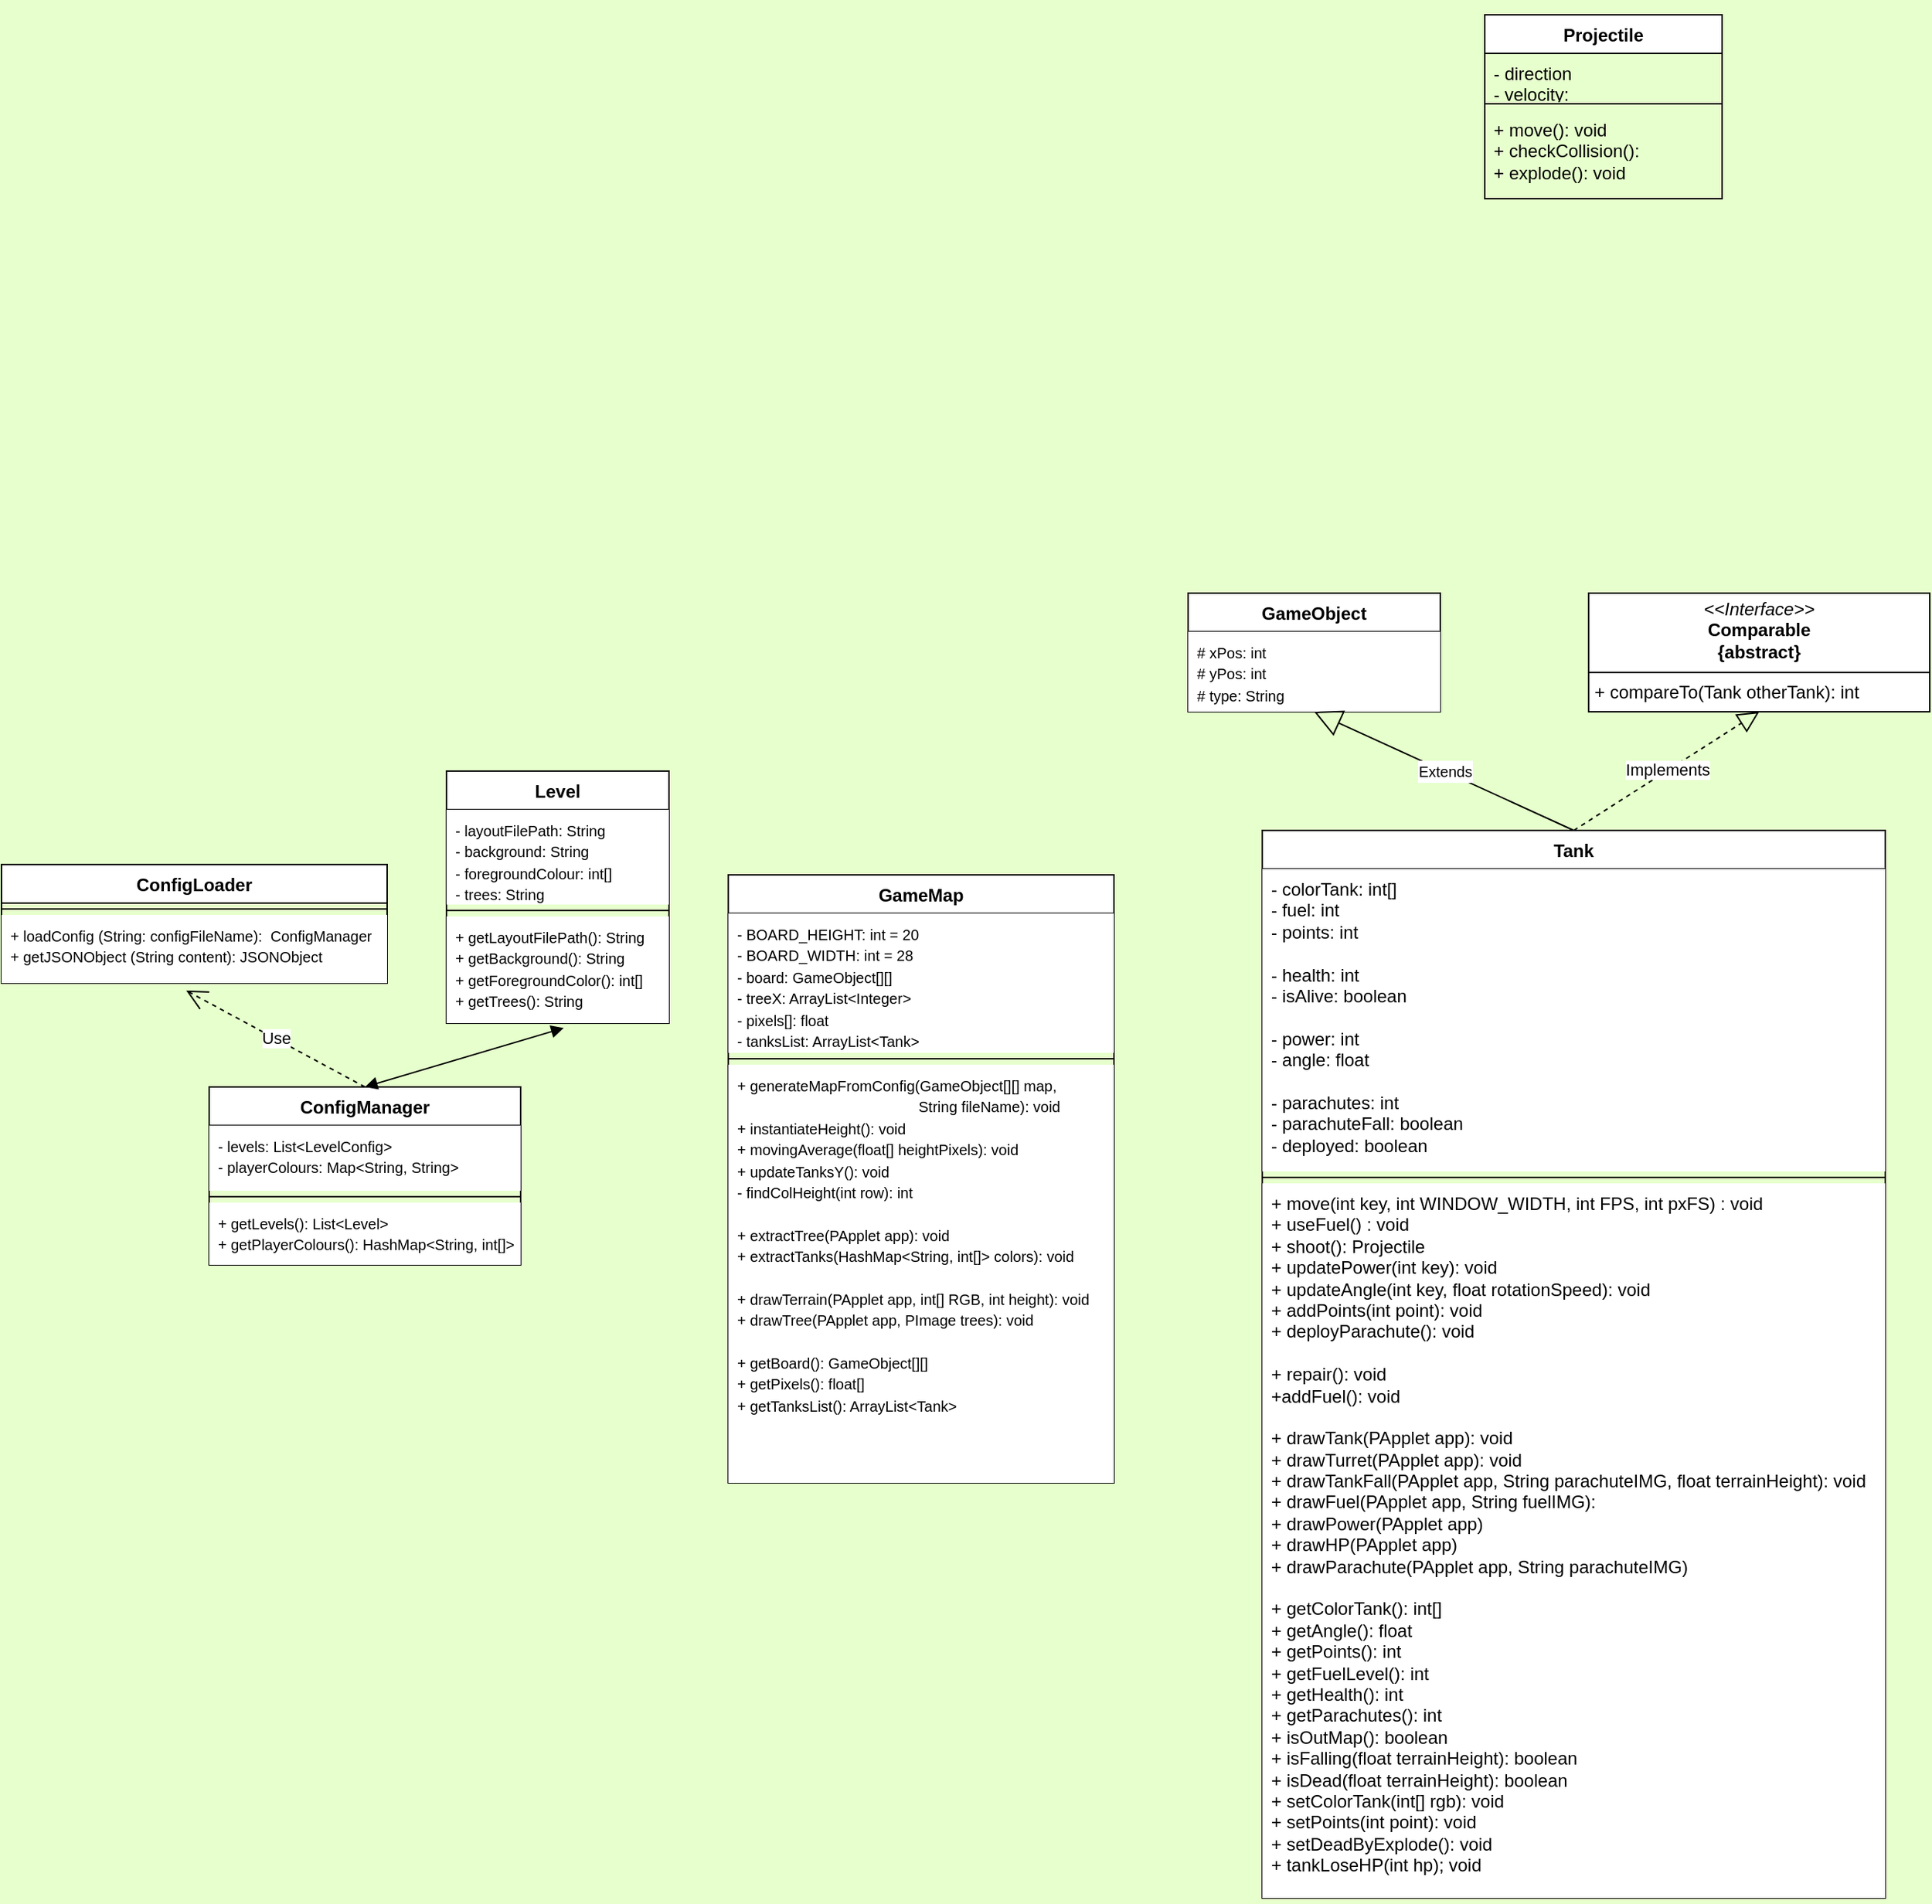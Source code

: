 <mxfile version="24.3.1" type="github">
  <diagram name="Page-1" id="6133507b-19e7-1e82-6fc7-422aa6c4b21f">
    <mxGraphModel dx="3542" dy="2300" grid="1" gridSize="10" guides="1" tooltips="1" connect="1" arrows="1" fold="1" page="1" pageScale="1" pageWidth="1100" pageHeight="850" background="#E6FFCC" math="0" shadow="0">
      <root>
        <mxCell id="0" />
        <mxCell id="1" parent="0" />
        <mxCell id="UTHU-1M57-vCMUskgQRw-25" value="Tank" style="swimlane;fontStyle=1;align=center;verticalAlign=top;childLayout=stackLayout;horizontal=1;startSize=26;horizontalStack=0;resizeParent=1;resizeParentMax=0;resizeLast=0;collapsible=1;marginBottom=0;whiteSpace=wrap;html=1;" parent="1" vertex="1">
          <mxGeometry x="820" y="380" width="420" height="720" as="geometry" />
        </mxCell>
        <mxCell id="UTHU-1M57-vCMUskgQRw-26" value="&lt;div&gt;- colorTank: int[]&lt;/div&gt;&lt;div&gt;- fuel: int&lt;/div&gt;&lt;div&gt;- points: int&lt;/div&gt;&lt;div&gt;&lt;br&gt;&lt;/div&gt;&lt;div&gt;- health: int&lt;/div&gt;&lt;div&gt;- isAlive: boolean&lt;/div&gt;&lt;div&gt;&lt;br&gt;&lt;/div&gt;&lt;div&gt;- power: int&lt;/div&gt;&lt;div&gt;- angle: float&lt;/div&gt;&lt;div&gt;&lt;br&gt;&lt;/div&gt;&lt;div&gt;- parachutes: int&lt;/div&gt;&lt;div&gt;- parachuteFall: boolean&lt;/div&gt;&lt;div&gt;- deployed: boolean&lt;/div&gt;" style="text;strokeColor=none;fillColor=default;align=left;verticalAlign=top;spacingLeft=4;spacingRight=4;overflow=hidden;rotatable=0;points=[[0,0.5],[1,0.5]];portConstraint=eastwest;whiteSpace=wrap;html=1;" parent="UTHU-1M57-vCMUskgQRw-25" vertex="1">
          <mxGeometry y="26" width="420" height="204" as="geometry" />
        </mxCell>
        <mxCell id="UTHU-1M57-vCMUskgQRw-27" value="" style="line;strokeWidth=1;fillColor=none;align=left;verticalAlign=middle;spacingTop=-1;spacingLeft=3;spacingRight=3;rotatable=0;labelPosition=right;points=[];portConstraint=eastwest;strokeColor=inherit;" parent="UTHU-1M57-vCMUskgQRw-25" vertex="1">
          <mxGeometry y="230" width="420" height="8" as="geometry" />
        </mxCell>
        <mxCell id="UTHU-1M57-vCMUskgQRw-28" value="&lt;font style=&quot;font-size: 12px;&quot;&gt;+ &lt;font style=&quot;&quot;&gt;move(int key,&amp;nbsp;&lt;/font&gt;&lt;/font&gt;&lt;span style=&quot;background-color: initial;&quot;&gt;int WINDOW_WIDTH,&amp;nbsp;&lt;/span&gt;&lt;span style=&quot;background-color: initial;&quot;&gt;int FPS,&amp;nbsp;&lt;/span&gt;&lt;span style=&quot;background-color: initial;&quot;&gt;int pxFS) : void&lt;/span&gt;&lt;div&gt;&lt;div&gt;+ useFuel() : void&lt;/div&gt;&lt;div&gt;+ shoot(): Projectile&lt;/div&gt;&lt;div&gt;&lt;div&gt;+ updatePower(int key): void&lt;/div&gt;&lt;/div&gt;&lt;div&gt;+ updateAngle(int key,&amp;nbsp;&lt;span style=&quot;background-color: initial;&quot;&gt;float rotationSpeed): void&lt;/span&gt;&lt;/div&gt;&lt;div&gt;+ addPoints(int point): void&lt;/div&gt;&lt;div&gt;+ deployParachute(): void&lt;/div&gt;&lt;div&gt;&lt;br&gt;&lt;/div&gt;&lt;div&gt;+ repair(): void&lt;/div&gt;&lt;div&gt;+addFuel(): void&lt;/div&gt;&lt;div&gt;&lt;br&gt;&lt;/div&gt;&lt;div&gt;+ drawTank(PApplet app): void&lt;/div&gt;&lt;/div&gt;&lt;div&gt;+ drawTurret(PApplet app): void&lt;/div&gt;&lt;div&gt;+ drawTankFall(PApplet app,&amp;nbsp;&lt;span style=&quot;background-color: initial;&quot;&gt;String parachuteIMG,&amp;nbsp;&lt;/span&gt;&lt;span style=&quot;background-color: initial;&quot;&gt;float terrainHeight): void&lt;/span&gt;&lt;/div&gt;&lt;div&gt;+ drawFuel(PApplet app,&amp;nbsp;&lt;span style=&quot;background-color: initial;&quot;&gt;String fuelIMG):&amp;nbsp;&lt;/span&gt;&lt;/div&gt;&lt;div&gt;+ drawPower(PApplet app)&lt;/div&gt;&lt;div&gt;+ drawHP(PApplet app)&lt;/div&gt;&lt;div&gt;+ drawParachute(PApplet app, String&amp;nbsp;&lt;span style=&quot;background-color: initial;&quot;&gt;parachuteIMG&lt;/span&gt;&lt;span style=&quot;background-color: initial;&quot;&gt;)&lt;/span&gt;&lt;/div&gt;&lt;div&gt;&lt;br&gt;&lt;/div&gt;&lt;div&gt;+ getColorTank(): int[]&lt;/div&gt;&lt;div&gt;+ getAngle(): float&lt;/div&gt;&lt;div&gt;+ getPoints(): int&lt;/div&gt;&lt;div&gt;+ getFuelLevel(): int&lt;/div&gt;&lt;div&gt;+ getHealth(): int&lt;/div&gt;&lt;div&gt;+ getParachutes(): int&lt;/div&gt;&lt;div&gt;+ isOutMap(): boolean&lt;/div&gt;&lt;div&gt;+ isFalling(float terrainHeight): boolean&lt;/div&gt;&lt;div&gt;+ isDead(&lt;span style=&quot;background-color: initial;&quot;&gt;float terrainHeight&lt;/span&gt;&lt;span style=&quot;background-color: initial;&quot;&gt;): boolean&lt;/span&gt;&lt;/div&gt;&lt;div&gt;+ setColorTank(int[] rgb): void&lt;/div&gt;&lt;div&gt;+ setPoints(int point): void&lt;/div&gt;&lt;div&gt;+ setDeadByExplode(): void&lt;/div&gt;&lt;div&gt;+ tankLoseHP(int hp); void&lt;/div&gt;&lt;div&gt;&lt;br&gt;&lt;/div&gt;" style="text;strokeColor=none;fillColor=default;align=left;verticalAlign=top;spacingLeft=4;spacingRight=4;overflow=hidden;rotatable=0;points=[[0,0.5],[1,0.5]];portConstraint=eastwest;whiteSpace=wrap;html=1;" parent="UTHU-1M57-vCMUskgQRw-25" vertex="1">
          <mxGeometry y="238" width="420" height="482" as="geometry" />
        </mxCell>
        <mxCell id="UTHU-1M57-vCMUskgQRw-30" value="ConfigManager" style="swimlane;fontStyle=1;align=center;verticalAlign=top;childLayout=stackLayout;horizontal=1;startSize=26;horizontalStack=0;resizeParent=1;resizeParentMax=0;resizeLast=0;collapsible=1;marginBottom=0;whiteSpace=wrap;html=1;" parent="1" vertex="1">
          <mxGeometry x="110" y="553" width="210" height="120" as="geometry" />
        </mxCell>
        <mxCell id="UTHU-1M57-vCMUskgQRw-31" value="&lt;font style=&quot;font-size: 10px;&quot;&gt;- levels: List&amp;lt;LevelConfig&amp;gt;&lt;/font&gt;&lt;div&gt;&lt;font style=&quot;font-size: 10px;&quot;&gt;- playerColours: Map&amp;lt;String, String&amp;gt;&lt;/font&gt;&lt;/div&gt;" style="text;strokeColor=none;fillColor=default;align=left;verticalAlign=top;spacingLeft=4;spacingRight=4;overflow=hidden;rotatable=0;points=[[0,0.5],[1,0.5]];portConstraint=eastwest;whiteSpace=wrap;html=1;" parent="UTHU-1M57-vCMUskgQRw-30" vertex="1">
          <mxGeometry y="26" width="210" height="44" as="geometry" />
        </mxCell>
        <mxCell id="UTHU-1M57-vCMUskgQRw-32" value="" style="line;strokeWidth=1;fillColor=none;align=left;verticalAlign=middle;spacingTop=-1;spacingLeft=3;spacingRight=3;rotatable=0;labelPosition=right;points=[];portConstraint=eastwest;strokeColor=inherit;" parent="UTHU-1M57-vCMUskgQRw-30" vertex="1">
          <mxGeometry y="70" width="210" height="8" as="geometry" />
        </mxCell>
        <mxCell id="UTHU-1M57-vCMUskgQRw-33" value="&lt;font style=&quot;font-size: 10px;&quot;&gt;+ getLevels(): List&amp;lt;Level&amp;gt;&lt;/font&gt;&lt;div&gt;&lt;font style=&quot;font-size: 10px;&quot;&gt;+ getPlayerColours(): HashMap&amp;lt;String, int[]&amp;gt;&lt;/font&gt;&lt;/div&gt;" style="text;strokeColor=none;fillColor=default;align=left;verticalAlign=top;spacingLeft=4;spacingRight=4;overflow=hidden;rotatable=0;points=[[0,0.5],[1,0.5]];portConstraint=eastwest;whiteSpace=wrap;html=1;" parent="UTHU-1M57-vCMUskgQRw-30" vertex="1">
          <mxGeometry y="78" width="210" height="42" as="geometry" />
        </mxCell>
        <mxCell id="UTHU-1M57-vCMUskgQRw-36" value="Level" style="swimlane;fontStyle=1;align=center;verticalAlign=top;childLayout=stackLayout;horizontal=1;startSize=26;horizontalStack=0;resizeParent=1;resizeParentMax=0;resizeLast=0;collapsible=1;marginBottom=0;whiteSpace=wrap;html=1;" parent="1" vertex="1">
          <mxGeometry x="270" y="340" width="150" height="170" as="geometry" />
        </mxCell>
        <mxCell id="UTHU-1M57-vCMUskgQRw-37" value="&lt;div&gt;&lt;font style=&quot;font-size: 10px;&quot;&gt;- layoutFilePath:&amp;nbsp;&lt;/font&gt;&lt;span style=&quot;font-size: 10px;&quot;&gt;String&lt;/span&gt;&lt;br&gt;&lt;/div&gt;&lt;div&gt;&lt;span style=&quot;background-color: initial;&quot;&gt;&lt;font style=&quot;font-size: 10px;&quot;&gt;- background:&amp;nbsp;&lt;/font&gt;&lt;/span&gt;&lt;span style=&quot;font-size: 10px;&quot;&gt;String&amp;nbsp;&lt;/span&gt;&lt;div&gt;&lt;font style=&quot;font-size: 10px;&quot;&gt;- foregroundColour: int[]&lt;/font&gt;&lt;/div&gt;&lt;div&gt;&lt;font style=&quot;font-size: 10px;&quot;&gt;- trees:&amp;nbsp;&lt;/font&gt;&lt;span style=&quot;font-size: 10px; background-color: initial;&quot;&gt;String&lt;/span&gt;&lt;/div&gt;&lt;/div&gt;" style="text;strokeColor=none;fillColor=default;align=left;verticalAlign=top;spacingLeft=4;spacingRight=4;overflow=hidden;rotatable=0;points=[[0,0.5],[1,0.5]];portConstraint=eastwest;whiteSpace=wrap;html=1;" parent="UTHU-1M57-vCMUskgQRw-36" vertex="1">
          <mxGeometry y="26" width="150" height="64" as="geometry" />
        </mxCell>
        <mxCell id="UTHU-1M57-vCMUskgQRw-38" value="" style="line;strokeWidth=1;fillColor=none;align=left;verticalAlign=middle;spacingTop=-1;spacingLeft=3;spacingRight=3;rotatable=0;labelPosition=right;points=[];portConstraint=eastwest;strokeColor=inherit;" parent="UTHU-1M57-vCMUskgQRw-36" vertex="1">
          <mxGeometry y="90" width="150" height="8" as="geometry" />
        </mxCell>
        <mxCell id="UTHU-1M57-vCMUskgQRw-39" value="&lt;font size=&quot;1&quot;&gt;+ getLayoutFilePath(): String&lt;/font&gt;&lt;div&gt;&lt;font size=&quot;1&quot;&gt;+ getBackground(): String&lt;/font&gt;&lt;/div&gt;&lt;div&gt;&lt;font size=&quot;1&quot;&gt;+ getForegroundColor(): int[]&lt;/font&gt;&lt;/div&gt;&lt;div&gt;&lt;font size=&quot;1&quot;&gt;+ getTrees(): String&lt;/font&gt;&lt;/div&gt;" style="text;strokeColor=none;fillColor=default;align=left;verticalAlign=top;spacingLeft=4;spacingRight=4;overflow=hidden;rotatable=0;points=[[0,0.5],[1,0.5]];portConstraint=eastwest;whiteSpace=wrap;html=1;" parent="UTHU-1M57-vCMUskgQRw-36" vertex="1">
          <mxGeometry y="98" width="150" height="72" as="geometry" />
        </mxCell>
        <mxCell id="UTHU-1M57-vCMUskgQRw-44" value="Projectile" style="swimlane;fontStyle=1;align=center;verticalAlign=top;childLayout=stackLayout;horizontal=1;startSize=26;horizontalStack=0;resizeParent=1;resizeParentMax=0;resizeLast=0;collapsible=1;marginBottom=0;whiteSpace=wrap;html=1;" parent="1" vertex="1">
          <mxGeometry x="970" y="-170" width="160" height="124" as="geometry" />
        </mxCell>
        <mxCell id="UTHU-1M57-vCMUskgQRw-45" value="&lt;div&gt;&lt;span style=&quot;background-color: initial;&quot;&gt;- direction&lt;/span&gt;&lt;/div&gt;&lt;div&gt;&lt;span style=&quot;background-color: initial;&quot;&gt;- velocity:&lt;/span&gt;&lt;br&gt;&lt;/div&gt;&lt;div&gt;&lt;br&gt;&lt;/div&gt;" style="text;strokeColor=none;fillColor=none;align=left;verticalAlign=top;spacingLeft=4;spacingRight=4;overflow=hidden;rotatable=0;points=[[0,0.5],[1,0.5]];portConstraint=eastwest;whiteSpace=wrap;html=1;" parent="UTHU-1M57-vCMUskgQRw-44" vertex="1">
          <mxGeometry y="26" width="160" height="30" as="geometry" />
        </mxCell>
        <mxCell id="UTHU-1M57-vCMUskgQRw-46" value="" style="line;strokeWidth=1;fillColor=none;align=left;verticalAlign=middle;spacingTop=-1;spacingLeft=3;spacingRight=3;rotatable=0;labelPosition=right;points=[];portConstraint=eastwest;strokeColor=inherit;" parent="UTHU-1M57-vCMUskgQRw-44" vertex="1">
          <mxGeometry y="56" width="160" height="8" as="geometry" />
        </mxCell>
        <mxCell id="UTHU-1M57-vCMUskgQRw-47" value="+ move(): void&lt;div&gt;+ checkCollision():&lt;/div&gt;&lt;div&gt;+ explode(): void&lt;/div&gt;" style="text;strokeColor=none;fillColor=none;align=left;verticalAlign=top;spacingLeft=4;spacingRight=4;overflow=hidden;rotatable=0;points=[[0,0.5],[1,0.5]];portConstraint=eastwest;whiteSpace=wrap;html=1;" parent="UTHU-1M57-vCMUskgQRw-44" vertex="1">
          <mxGeometry y="64" width="160" height="60" as="geometry" />
        </mxCell>
        <mxCell id="UTHU-1M57-vCMUskgQRw-48" value="GameMap" style="swimlane;fontStyle=1;align=center;verticalAlign=top;childLayout=stackLayout;horizontal=1;startSize=26;horizontalStack=0;resizeParent=1;resizeParentMax=0;resizeLast=0;collapsible=1;marginBottom=0;whiteSpace=wrap;html=1;" parent="1" vertex="1">
          <mxGeometry x="460" y="410" width="260" height="410" as="geometry" />
        </mxCell>
        <mxCell id="UTHU-1M57-vCMUskgQRw-49" value="&lt;div&gt;&lt;font style=&quot;font-size: 10px;&quot;&gt;- BOARD_HEIGHT: int = 20&lt;/font&gt;&lt;/div&gt;&lt;div&gt;&lt;font style=&quot;font-size: 10px;&quot;&gt;- BOARD_WIDTH: int = 28&lt;/font&gt;&lt;/div&gt;&lt;font style=&quot;font-size: 10px;&quot;&gt;- board: GameObject[][]&lt;/font&gt;&lt;div&gt;&lt;font style=&quot;font-size: 10px;&quot;&gt;- treeX: ArrayList&amp;lt;Integer&amp;gt;&lt;/font&gt;&lt;/div&gt;&lt;div&gt;&lt;font style=&quot;font-size: 10px;&quot;&gt;- pixels[]: float&lt;/font&gt;&lt;/div&gt;&lt;div&gt;&lt;font style=&quot;font-size: 10px;&quot;&gt;- tanksList: ArrayList&amp;lt;Tank&amp;gt;&lt;/font&gt;&lt;/div&gt;" style="text;strokeColor=none;fillColor=default;align=left;verticalAlign=top;spacingLeft=4;spacingRight=4;overflow=hidden;rotatable=0;points=[[0,0.5],[1,0.5]];portConstraint=eastwest;whiteSpace=wrap;html=1;" parent="UTHU-1M57-vCMUskgQRw-48" vertex="1">
          <mxGeometry y="26" width="260" height="94" as="geometry" />
        </mxCell>
        <mxCell id="UTHU-1M57-vCMUskgQRw-50" value="" style="line;strokeWidth=1;fillColor=none;align=left;verticalAlign=middle;spacingTop=-1;spacingLeft=3;spacingRight=3;rotatable=0;labelPosition=right;points=[];portConstraint=eastwest;strokeColor=inherit;" parent="UTHU-1M57-vCMUskgQRw-48" vertex="1">
          <mxGeometry y="120" width="260" height="8" as="geometry" />
        </mxCell>
        <mxCell id="UTHU-1M57-vCMUskgQRw-51" value="&lt;font style=&quot;font-size: 10px;&quot;&gt;+ generateMapFromConfig&lt;/font&gt;&lt;span style=&quot;font-size: 10px; background-color: initial;&quot;&gt;(GameObject[][] map,&amp;nbsp;&lt;/span&gt;&lt;div&gt;&lt;span style=&quot;font-size: 10px; background-color: initial;&quot;&gt;&lt;span style=&quot;white-space: pre;&quot;&gt;&#x9;&lt;span style=&quot;white-space: pre;&quot;&gt;&#x9;&lt;span style=&quot;white-space: pre;&quot;&gt;&#x9;&lt;span style=&quot;white-space: pre;&quot;&gt;&#x9;&lt;span style=&quot;white-space: pre;&quot;&gt;&#x9;    &lt;/span&gt;&lt;/span&gt;&lt;/span&gt;&lt;/span&gt;&lt;/span&gt;String fileName): void&lt;/span&gt;&lt;/div&gt;&lt;div&gt;&lt;font size=&quot;1&quot;&gt;+ instantiateHeight(): void&lt;br&gt;&lt;/font&gt;&lt;div&gt;&lt;div&gt;&lt;font style=&quot;font-size: 10px;&quot;&gt;+ movingAverage(float[] heightPixels): void&lt;/font&gt;&lt;div&gt;&lt;span style=&quot;font-size: x-small;&quot;&gt;+ updateTanksY(): void&lt;/span&gt;&lt;br&gt;&lt;/div&gt;&lt;/div&gt;&lt;/div&gt;&lt;div&gt;&lt;div&gt;&lt;span style=&quot;font-size: x-small;&quot;&gt;- findColHeight(int row): int&lt;/span&gt;&lt;/div&gt;&lt;/div&gt;&lt;div&gt;&lt;br&gt;&lt;/div&gt;&lt;div&gt;&lt;font style=&quot;font-size: 10px;&quot;&gt;+ extractTree(PApplet app): void&lt;/font&gt;&lt;/div&gt;&lt;/div&gt;&lt;div&gt;&lt;font style=&quot;font-size: 10px;&quot;&gt;+ extractTanks(HashMap&amp;lt;String, int[]&amp;gt; colors): void&lt;/font&gt;&lt;/div&gt;&lt;div&gt;&lt;font style=&quot;font-size: 10px;&quot;&gt;&lt;br&gt;&lt;/font&gt;&lt;/div&gt;&lt;div&gt;&lt;font style=&quot;font-size: 10px;&quot;&gt;+ drawTerrain(PApplet app, int[] RGB, int height): void&lt;/font&gt;&lt;/div&gt;&lt;div&gt;&lt;font style=&quot;font-size: 10px;&quot;&gt;+ drawTree(PApplet app, PImage trees): void&lt;/font&gt;&lt;/div&gt;&lt;div&gt;&lt;font style=&quot;font-size: 10px;&quot;&gt;&lt;br&gt;&lt;/font&gt;&lt;/div&gt;&lt;div&gt;&lt;font style=&quot;font-size: 10px;&quot;&gt;+ getBoard(): GameObject[][]&lt;/font&gt;&lt;/div&gt;&lt;div&gt;&lt;font style=&quot;font-size: 10px;&quot;&gt;+ getPixels(): float[]&lt;/font&gt;&lt;/div&gt;&lt;div&gt;&lt;font style=&quot;font-size: 10px;&quot;&gt;+ getTanksList(): ArrayList&amp;lt;Tank&amp;gt;&lt;/font&gt;&lt;/div&gt;" style="text;strokeColor=none;fillColor=default;align=left;verticalAlign=top;spacingLeft=4;spacingRight=4;overflow=hidden;rotatable=0;points=[[0,0.5],[1,0.5]];portConstraint=eastwest;whiteSpace=wrap;html=1;" parent="UTHU-1M57-vCMUskgQRw-48" vertex="1">
          <mxGeometry y="128" width="260" height="282" as="geometry" />
        </mxCell>
        <mxCell id="vv2smBv1t-94EoNuKPWK-1" value="ConfigLoader" style="swimlane;fontStyle=1;align=center;verticalAlign=top;childLayout=stackLayout;horizontal=1;startSize=26;horizontalStack=0;resizeParent=1;resizeParentMax=0;resizeLast=0;collapsible=1;marginBottom=0;whiteSpace=wrap;html=1;" parent="1" vertex="1">
          <mxGeometry x="-30" y="403" width="260" height="80" as="geometry" />
        </mxCell>
        <mxCell id="vv2smBv1t-94EoNuKPWK-3" value="" style="line;strokeWidth=1;fillColor=none;align=left;verticalAlign=middle;spacingTop=-1;spacingLeft=3;spacingRight=3;rotatable=0;labelPosition=right;points=[];portConstraint=eastwest;strokeColor=inherit;" parent="vv2smBv1t-94EoNuKPWK-1" vertex="1">
          <mxGeometry y="26" width="260" height="8" as="geometry" />
        </mxCell>
        <mxCell id="vv2smBv1t-94EoNuKPWK-4" value="&lt;font style=&quot;font-size: 10px;&quot;&gt;+ loadConfig (String: configFileName): &amp;nbsp;ConfigManager&lt;/font&gt;&lt;div&gt;&lt;font style=&quot;font-size: 10px;&quot;&gt;+ getJSONObject (String content): JSONObject&lt;/font&gt;&lt;/div&gt;" style="text;strokeColor=none;fillColor=default;align=left;verticalAlign=top;spacingLeft=4;spacingRight=4;overflow=hidden;rotatable=0;points=[[0,0.5],[1,0.5]];portConstraint=eastwest;whiteSpace=wrap;html=1;" parent="vv2smBv1t-94EoNuKPWK-1" vertex="1">
          <mxGeometry y="34" width="260" height="46" as="geometry" />
        </mxCell>
        <mxCell id="vv2smBv1t-94EoNuKPWK-6" value="Use" style="endArrow=open;endSize=12;dashed=1;html=1;rounded=0;exitX=0.5;exitY=0;exitDx=0;exitDy=0;entryX=0.479;entryY=1.109;entryDx=0;entryDy=0;entryPerimeter=0;" parent="1" source="UTHU-1M57-vCMUskgQRw-30" target="vv2smBv1t-94EoNuKPWK-4" edge="1">
          <mxGeometry width="160" relative="1" as="geometry">
            <mxPoint x="230" y="519" as="sourcePoint" />
            <mxPoint x="200" y="439" as="targetPoint" />
          </mxGeometry>
        </mxCell>
        <mxCell id="vv2smBv1t-94EoNuKPWK-7" value="" style="endArrow=block;startArrow=block;endFill=1;startFill=1;html=1;rounded=0;exitX=0.5;exitY=0;exitDx=0;exitDy=0;entryX=0.527;entryY=1.045;entryDx=0;entryDy=0;entryPerimeter=0;" parent="1" source="UTHU-1M57-vCMUskgQRw-30" target="UTHU-1M57-vCMUskgQRw-39" edge="1">
          <mxGeometry width="160" relative="1" as="geometry">
            <mxPoint x="230" y="509" as="sourcePoint" />
            <mxPoint x="350" y="509" as="targetPoint" />
          </mxGeometry>
        </mxCell>
        <mxCell id="vv2smBv1t-94EoNuKPWK-23" value="GameObject" style="swimlane;fontStyle=1;align=center;verticalAlign=top;childLayout=stackLayout;horizontal=1;startSize=26;horizontalStack=0;resizeParent=1;resizeParentMax=0;resizeLast=0;collapsible=1;marginBottom=0;whiteSpace=wrap;html=1;" parent="1" vertex="1">
          <mxGeometry x="770" y="220" width="170" height="80" as="geometry" />
        </mxCell>
        <mxCell id="vv2smBv1t-94EoNuKPWK-24" value="&lt;font style=&quot;font-size: 10px;&quot;&gt;# xPos: int&lt;/font&gt;&lt;div&gt;&lt;font style=&quot;font-size: 10px;&quot;&gt;# yPos: int&lt;/font&gt;&lt;/div&gt;&lt;div&gt;&lt;font style=&quot;font-size: 10px;&quot;&gt;# type: String&lt;/font&gt;&lt;/div&gt;" style="text;strokeColor=none;fillColor=default;align=left;verticalAlign=top;spacingLeft=4;spacingRight=4;overflow=hidden;rotatable=0;points=[[0,0.5],[1,0.5]];portConstraint=eastwest;whiteSpace=wrap;html=1;" parent="vv2smBv1t-94EoNuKPWK-23" vertex="1">
          <mxGeometry y="26" width="170" height="54" as="geometry" />
        </mxCell>
        <mxCell id="OTiGFBfn2zHBZvvq7VCK-6" value="&lt;font style=&quot;font-size: 10px;&quot;&gt;Extends&lt;/font&gt;" style="endArrow=block;endSize=16;endFill=0;html=1;rounded=0;fontSize=12;curved=1;exitX=0.5;exitY=0;exitDx=0;exitDy=0;entryX=0.5;entryY=1;entryDx=0;entryDy=0;" parent="1" source="UTHU-1M57-vCMUskgQRw-25" target="vv2smBv1t-94EoNuKPWK-23" edge="1">
          <mxGeometry width="160" relative="1" as="geometry">
            <mxPoint x="1049.5" y="348" as="sourcePoint" />
            <mxPoint x="1049.5" y="288" as="targetPoint" />
          </mxGeometry>
        </mxCell>
        <mxCell id="OTiGFBfn2zHBZvvq7VCK-9" style="edgeStyle=none;curved=1;rounded=0;orthogonalLoop=1;jettySize=auto;html=1;exitX=0.5;exitY=0;exitDx=0;exitDy=0;fontSize=12;startSize=8;endSize=8;" parent="1" source="UTHU-1M57-vCMUskgQRw-44" target="UTHU-1M57-vCMUskgQRw-44" edge="1">
          <mxGeometry relative="1" as="geometry" />
        </mxCell>
        <mxCell id="MKVSj6SHnjrNCDTzluq0-2" value="&lt;p style=&quot;margin:0px;margin-top:4px;text-align:center;&quot;&gt;&lt;i&gt;&amp;lt;&amp;lt;Interface&amp;gt;&amp;gt;&lt;/i&gt;&lt;br&gt;&lt;b&gt;Comparable&lt;/b&gt;&lt;/p&gt;&lt;div style=&quot;text-align: center;&quot;&gt;&lt;b&gt;{abstract}&lt;/b&gt;&lt;/div&gt;&lt;hr size=&quot;1&quot; style=&quot;border-style:solid;&quot;&gt;&lt;p style=&quot;margin:0px;margin-left:4px;&quot;&gt;+ compareTo(Tank otherTank): int&lt;/p&gt;" style="verticalAlign=top;align=left;overflow=fill;html=1;whiteSpace=wrap;" parent="1" vertex="1">
          <mxGeometry x="1040" y="220" width="230" height="80" as="geometry" />
        </mxCell>
        <mxCell id="MKVSj6SHnjrNCDTzluq0-3" value="" style="endArrow=block;dashed=1;endFill=0;endSize=12;html=1;rounded=0;exitX=0.5;exitY=0;exitDx=0;exitDy=0;entryX=0.5;entryY=1;entryDx=0;entryDy=0;" parent="1" source="UTHU-1M57-vCMUskgQRw-25" target="MKVSj6SHnjrNCDTzluq0-2" edge="1">
          <mxGeometry width="160" relative="1" as="geometry">
            <mxPoint x="1050" y="339.5" as="sourcePoint" />
            <mxPoint x="1210" y="339.5" as="targetPoint" />
          </mxGeometry>
        </mxCell>
        <mxCell id="MKVSj6SHnjrNCDTzluq0-4" value="Implements" style="edgeLabel;html=1;align=center;verticalAlign=middle;resizable=0;points=[];" parent="MKVSj6SHnjrNCDTzluq0-3" vertex="1" connectable="0">
          <mxGeometry x="0.011" y="1" relative="1" as="geometry">
            <mxPoint as="offset" />
          </mxGeometry>
        </mxCell>
      </root>
    </mxGraphModel>
  </diagram>
</mxfile>
